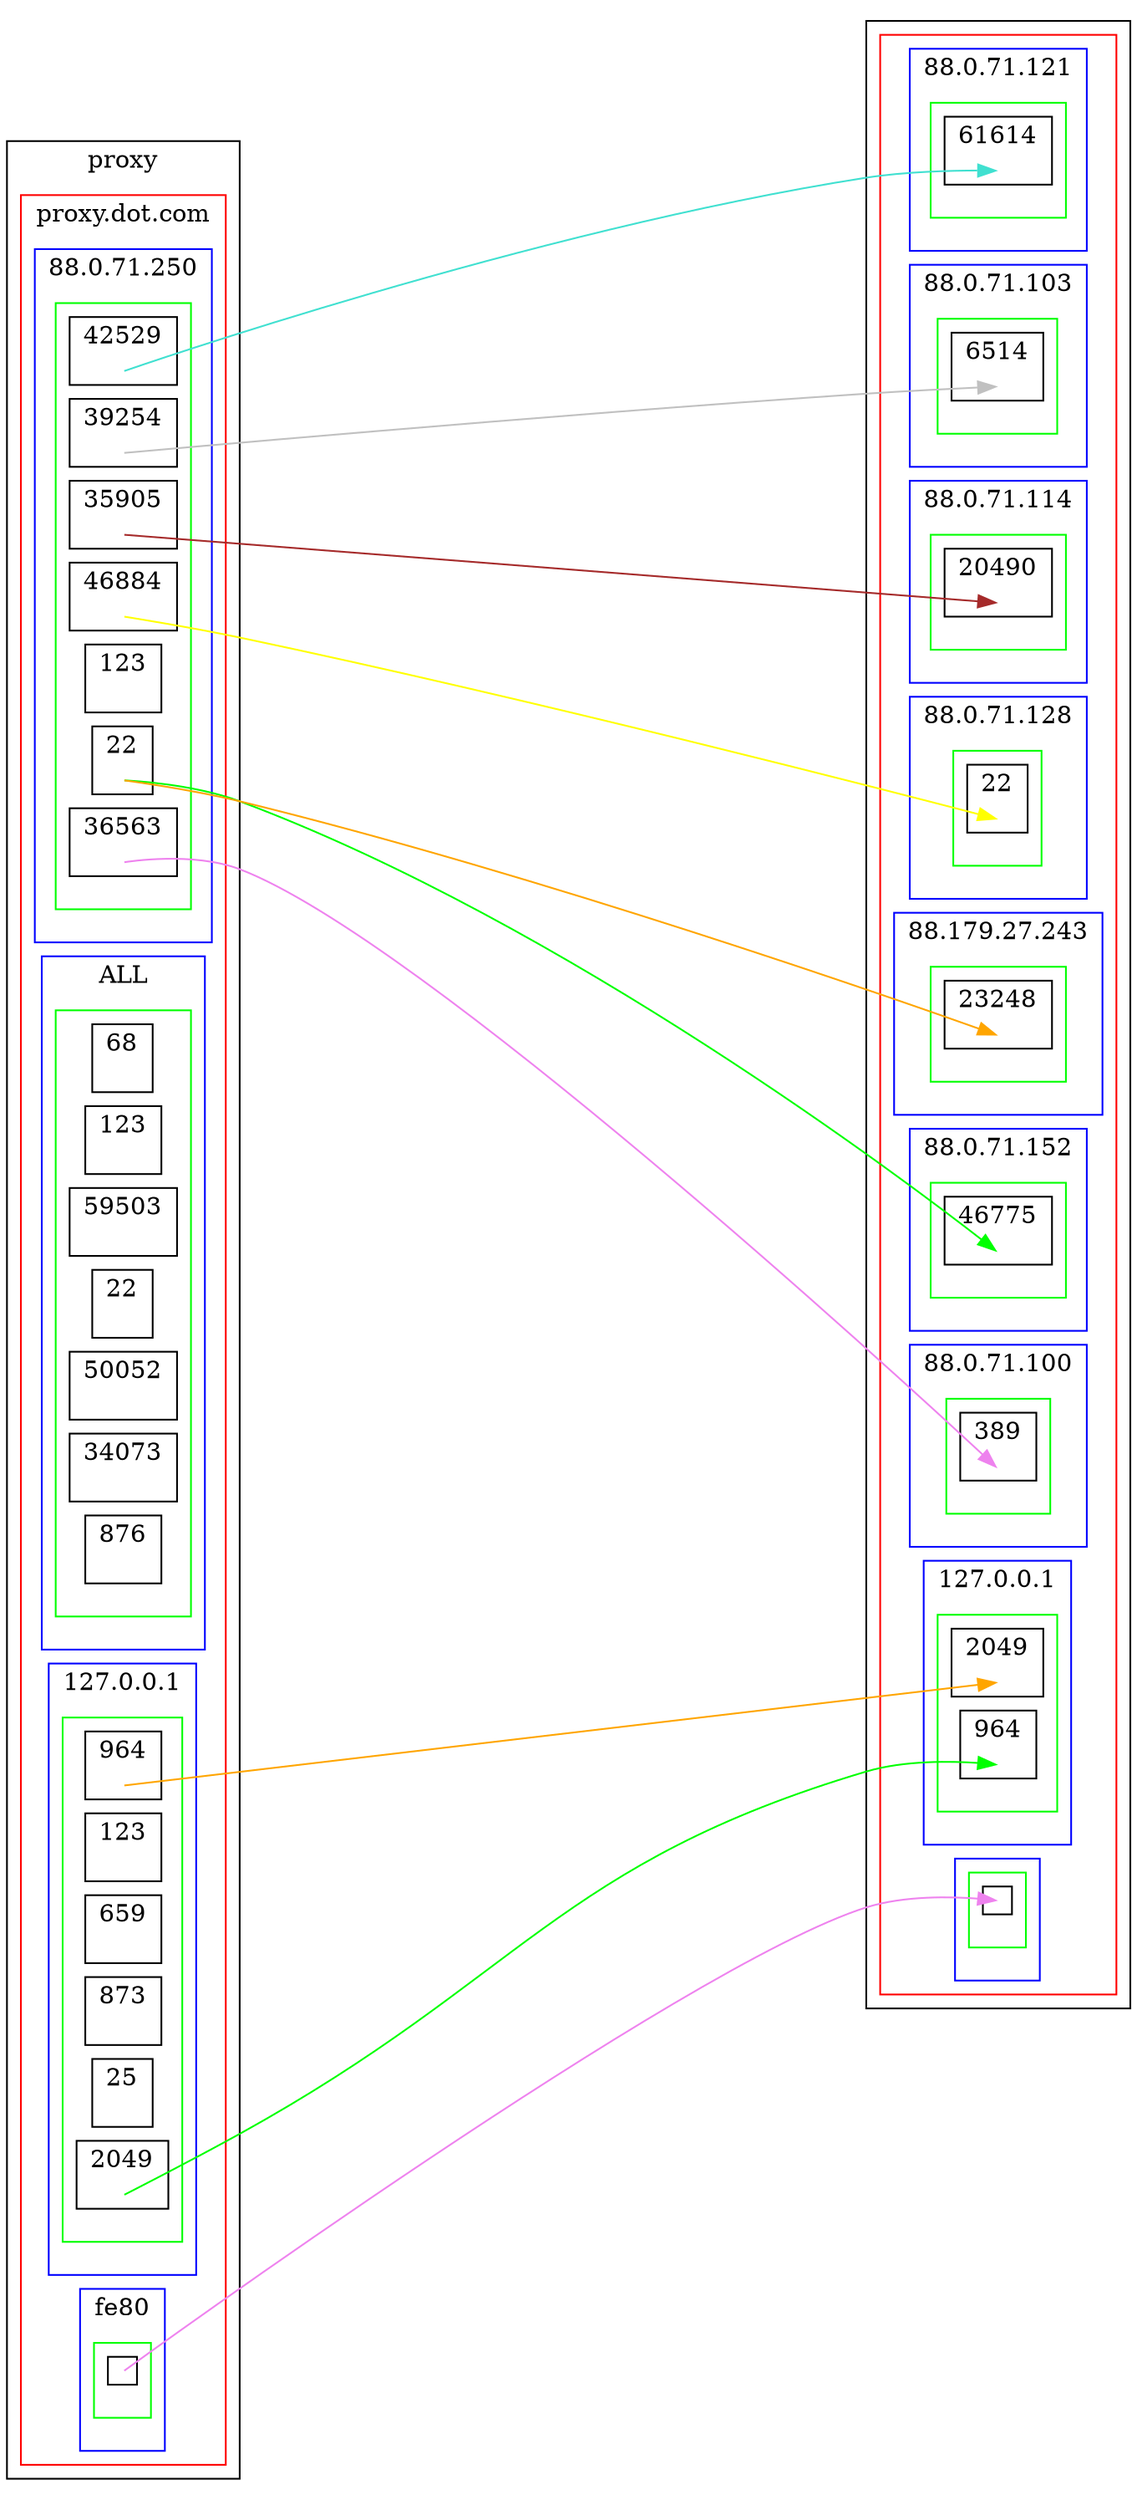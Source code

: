 digraph ProcessGraph {
	graph [bb="0 0 0 0",
		rankdir=LR
	];
	node [label="\N"];
	subgraph cluster0 {
		graph [color=black,
			label=proxy,
			shape=box
		];
		subgraph cluster1 {
			graph [color=red,
				label="proxy.dot.com",
				shape=box
			];
			subgraph cluster11 {
				graph [color=blue,
					label="88.0.71.250",
					shape=box
				];
				subgraph cluster2 {
					graph [color=green,
						label="",
						shape=box
					];
					subgraph cluster11 {
						graph [color=black,
							label=42529,
							shape=box
						];
						k16						 [color=white,
							label=42529,
							shape=point,
							style=filled,
							width=0.01];
					}
					subgraph cluster12 {
						graph [color=black,
							label=39254,
							shape=box
						];
						k17						 [color=white,
							label=39254,
							shape=point,
							style=filled,
							width=0.01];
					}
					subgraph cluster13 {
						graph [color=black,
							label=35905,
							shape=box
						];
						k18						 [color=white,
							label=35905,
							shape=point,
							style=filled,
							width=0.01];
					}
					subgraph cluster14 {
						graph [color=black,
							label=46884,
							shape=box
						];
						k19						 [color=white,
							label=46884,
							shape=point,
							style=filled,
							width=0.01];
					}
					subgraph cluster8 {
						graph [color=black,
							label=123,
							shape=box
						];
						k13						 [color=white,
							label=123,
							shape=point,
							style=filled,
							width=0.01];
					}
					subgraph cluster9 {
						graph [color=black,
							label=22,
							shape=box
						];
						k14						 [color=white,
							label=22,
							shape=point,
							style=filled,
							width=0.01];
					}
					subgraph cluster10 {
						graph [color=black,
							label=36563,
							shape=box
						];
						k15						 [color=white,
							label=36563,
							shape=point,
							style=filled,
							width=0.01];
					}
					k12					 [color=white,
						label="",
						shape=point,
						style=filled,
						width=0.01];
				}
				k11				 [color=white,
					label="88.0.71.250",
					shape=point,
					style=filled,
					width=0.01];
			}
			subgraph cluster2 {
				graph [color=blue,
					label=ALL,
					shape=box
				];
				subgraph cluster1 {
					graph [color=green,
						label="",
						shape=box
					];
					subgraph cluster6 {
						graph [color=black,
							label=59503,
							shape=box
						];
						k9						 [color=white,
							label=59503,
							shape=point,
							style=filled,
							width=0.01];
					}
					subgraph cluster7 {
						graph [color=black,
							label=22,
							shape=box
						];
						k10						 [color=white,
							label=22,
							shape=point,
							style=filled,
							width=0.01];
					}
					subgraph cluster2 {
						graph [color=black,
							label=123,
							shape=box
						];
						k5						 [color=white,
							label=123,
							shape=point,
							style=filled,
							width=0.01];
					}
					subgraph cluster1 {
						graph [color=black,
							label=68,
							shape=box
						];
						k4						 [color=white,
							label=68,
							shape=point,
							style=filled,
							width=0.01];
					}
					subgraph cluster3 {
						graph [color=black,
							label=50052,
							shape=box
						];
						k6						 [color=white,
							label=50052,
							shape=point,
							style=filled,
							width=0.01];
					}
					subgraph cluster4 {
						graph [color=black,
							label=34073,
							shape=box
						];
						k7						 [color=white,
							label=34073,
							shape=point,
							style=filled,
							width=0.01];
					}
					subgraph cluster5 {
						graph [color=black,
							label=876,
							shape=box
						];
						k8						 [color=white,
							label=876,
							shape=point,
							style=filled,
							width=0.01];
					}
					k3					 [color=white,
						label="",
						shape=point,
						style=filled,
						width=0.01];
				}
				k2				 [color=white,
					label=ALL,
					shape=point,
					style=filled,
					width=0.01];
			}
			subgraph cluster20 {
				graph [color=blue,
					label="127.0.0.1",
					shape=box
				];
				subgraph cluster3 {
					graph [color=green,
						label="",
						shape=box
					];
					subgraph cluster15 {
						graph [color=black,
							label=123,
							shape=box
						];
						k22						 [color=white,
							label=123,
							shape=point,
							style=filled,
							width=0.01];
					}
					subgraph cluster16 {
						graph [color=black,
							label=659,
							shape=box
						];
						k23						 [color=white,
							label=659,
							shape=point,
							style=filled,
							width=0.01];
					}
					subgraph cluster17 {
						graph [color=black,
							label=873,
							shape=box
						];
						k24						 [color=white,
							label=873,
							shape=point,
							style=filled,
							width=0.01];
					}
					subgraph cluster18 {
						graph [color=black,
							label=25,
							shape=box
						];
						k25						 [color=white,
							label=25,
							shape=point,
							style=filled,
							width=0.01];
					}
					subgraph cluster19 {
						graph [color=black,
							label=2049,
							shape=box
						];
						k26						 [color=white,
							label=2049,
							shape=point,
							style=filled,
							width=0.01];
					}
					subgraph cluster20 {
						graph [color=black,
							label=964,
							shape=box
						];
						k27						 [color=white,
							label=964,
							shape=point,
							style=filled,
							width=0.01];
					}
					k21					 [color=white,
						label="",
						shape=point,
						style=filled,
						width=0.01];
				}
				k20				 [color=white,
					label="127.0.0.1",
					shape=point,
					style=filled,
					width=0.01];
			}
			subgraph cluster28 {
				graph [color=blue,
					label=fe80,
					shape=box
				];
				subgraph cluster4 {
					graph [color=green,
						label="",
						shape=box
					];
					subgraph cluster21 {
						graph [color=black,
							label="",
							shape=box
						];
						k30						 [color=white,
							label="",
							shape=point,
							style=filled,
							width=0.01];
					}
					k29					 [color=white,
						label="",
						shape=point,
						style=filled,
						width=0.01];
				}
				k28				 [color=white,
					label=fe80,
					shape=point,
					style=filled,
					width=0.01];
			}
		}
	}
	subgraph cluster31 {
		graph [color=black,
			label="",
			shape=box
		];
		subgraph cluster32 {
			graph [color=red,
				label="",
				shape=box
			];
			subgraph cluster52 {
				graph [color=blue,
					label="88.0.71.103",
					shape=box
				];
				subgraph cluster11 {
					graph [color=green,
						label="",
						shape=box
					];
					subgraph cluster29 {
						graph [color=black,
							label=6514,
							shape=box
						];
						k54						 [color=white,
							label=6514,
							shape=point,
							style=filled,
							width=0.01];
					}
					k53					 [color=white,
						label="",
						shape=point,
						style=filled,
						width=0.01];
				}
				k52				 [color=white,
					label="88.0.71.103",
					shape=point,
					style=filled,
					width=0.01];
			}
			subgraph cluster49 {
				graph [color=blue,
					label="88.0.71.121",
					shape=box
				];
				subgraph cluster10 {
					graph [color=green,
						label="",
						shape=box
					];
					subgraph cluster28 {
						graph [color=black,
							label=61614,
							shape=box
						];
						k51						 [color=white,
							label=61614,
							shape=point,
							style=filled,
							width=0.01];
					}
					k50					 [color=white,
						label="",
						shape=point,
						style=filled,
						width=0.01];
				}
				k49				 [color=white,
					label="88.0.71.121",
					shape=point,
					style=filled,
					width=0.01];
			}
			subgraph cluster40 {
				graph [color=blue,
					label="88.0.71.152",
					shape=box
				];
				subgraph cluster7 {
					graph [color=green,
						label="",
						shape=box
					];
					subgraph cluster25 {
						graph [color=black,
							label=46775,
							shape=box
						];
						k42						 [color=white,
							label=46775,
							shape=point,
							style=filled,
							width=0.01];
					}
					k41					 [color=white,
						label="",
						shape=point,
						style=filled,
						width=0.01];
				}
				k40				 [color=white,
					label="88.0.71.152",
					shape=point,
					style=filled,
					width=0.01];
			}
			subgraph cluster55 {
				graph [color=blue,
					label="88.0.71.114",
					shape=box
				];
				subgraph cluster12 {
					graph [color=green,
						label="",
						shape=box
					];
					subgraph cluster30 {
						graph [color=black,
							label=20490,
							shape=box
						];
						k57						 [color=white,
							label=20490,
							shape=point,
							style=filled,
							width=0.01];
					}
					k56					 [color=white,
						label="",
						shape=point,
						style=filled,
						width=0.01];
				}
				k55				 [color=white,
					label="88.0.71.114",
					shape=point,
					style=filled,
					width=0.01];
			}
			subgraph cluster58 {
				graph [color=blue,
					label="88.0.71.128",
					shape=box
				];
				subgraph cluster13 {
					graph [color=green,
						label="",
						shape=box
					];
					subgraph cluster31 {
						graph [color=black,
							label=22,
							shape=box
						];
						k60						 [color=white,
							label=22,
							shape=point,
							style=filled,
							width=0.01];
					}
					k59					 [color=white,
						label="",
						shape=point,
						style=filled,
						width=0.01];
				}
				k58				 [color=white,
					label="88.0.71.128",
					shape=point,
					style=filled,
					width=0.01];
			}
			subgraph cluster46 {
				graph [color=blue,
					label="88.179.27.243",
					shape=box
				];
				subgraph cluster9 {
					graph [color=green,
						label="",
						shape=box
					];
					subgraph cluster27 {
						graph [color=black,
							label=23248,
							shape=box
						];
						k48						 [color=white,
							label=23248,
							shape=point,
							style=filled,
							width=0.01];
					}
					k47					 [color=white,
						label="",
						shape=point,
						style=filled,
						width=0.01];
				}
				k46				 [color=white,
					label="88.179.27.243",
					shape=point,
					style=filled,
					width=0.01];
			}
			subgraph cluster33 {
				graph [color=blue,
					label="",
					shape=box
				];
				subgraph cluster5 {
					graph [color=green,
						label="",
						shape=box
					];
					subgraph cluster22 {
						graph [color=black,
							label="",
							shape=box
						];
						k35						 [color=white,
							label="",
							shape=point,
							style=filled,
							width=0.01];
					}
					k34					 [color=white,
						label="",
						shape=point,
						style=filled,
						width=0.01];
				}
				k33				 [color=white,
					label="",
					shape=point,
					style=filled,
					width=0.01];
			}
			subgraph cluster36 {
				graph [color=blue,
					label="127.0.0.1",
					shape=box
				];
				subgraph cluster6 {
					graph [color=green,
						label="",
						shape=box
					];
					subgraph cluster23 {
						graph [color=black,
							label=2049,
							shape=box
						];
						k38						 [color=white,
							label=2049,
							shape=point,
							style=filled,
							width=0.01];
					}
					subgraph cluster24 {
						graph [color=black,
							label=964,
							shape=box
						];
						k39						 [color=white,
							label=964,
							shape=point,
							style=filled,
							width=0.01];
					}
					k37					 [color=white,
						label="",
						shape=point,
						style=filled,
						width=0.01];
				}
				k36				 [color=white,
					label="127.0.0.1",
					shape=point,
					style=filled,
					width=0.01];
			}
			subgraph cluster43 {
				graph [color=blue,
					label="88.0.71.100",
					shape=box
				];
				subgraph cluster8 {
					graph [color=green,
						label="",
						shape=box
					];
					subgraph cluster26 {
						graph [color=black,
							label=389,
							shape=box
						];
						k45						 [color=white,
							label=389,
							shape=point,
							style=filled,
							width=0.01];
					}
					k44					 [color=white,
						label="",
						shape=point,
						style=filled,
						width=0.01];
				}
				k43				 [color=white,
					label="88.0.71.100",
					shape=point,
					style=filled,
					width=0.01];
			}
		}
	}
	k14 -> k42	 [color=green];
	k14 -> k48	 [color=orange];
	k15 -> k45	 [color=violet];
	k16 -> k51	 [color=turquoise];
	k17 -> k54	 [color=gray];
	k18 -> k57	 [color=brown];
	k19 -> k60	 [color=yellow];
	k26 -> k39	 [color=green];
	k27 -> k38	 [color=orange];
	k30 -> k35	 [color=violet];
}
